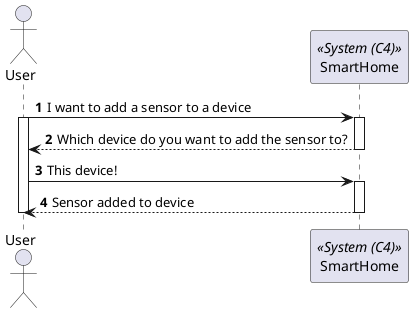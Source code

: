 @startuml
'https://plantuml.com/sequence-diagram

!pragma layout smetana

autonumber

actor "User" as User
participant "SmartHome" as SH<<System (C4)>>

User -> SH : I want to add a sensor to a device
activate SH
activate User

SH --> User : Which device do you want to add the sensor to?
deactivate SH
User -> SH : This device!
activate SH
SH --> User : Sensor added to device
deactivate SH
deactivate User

@enduml